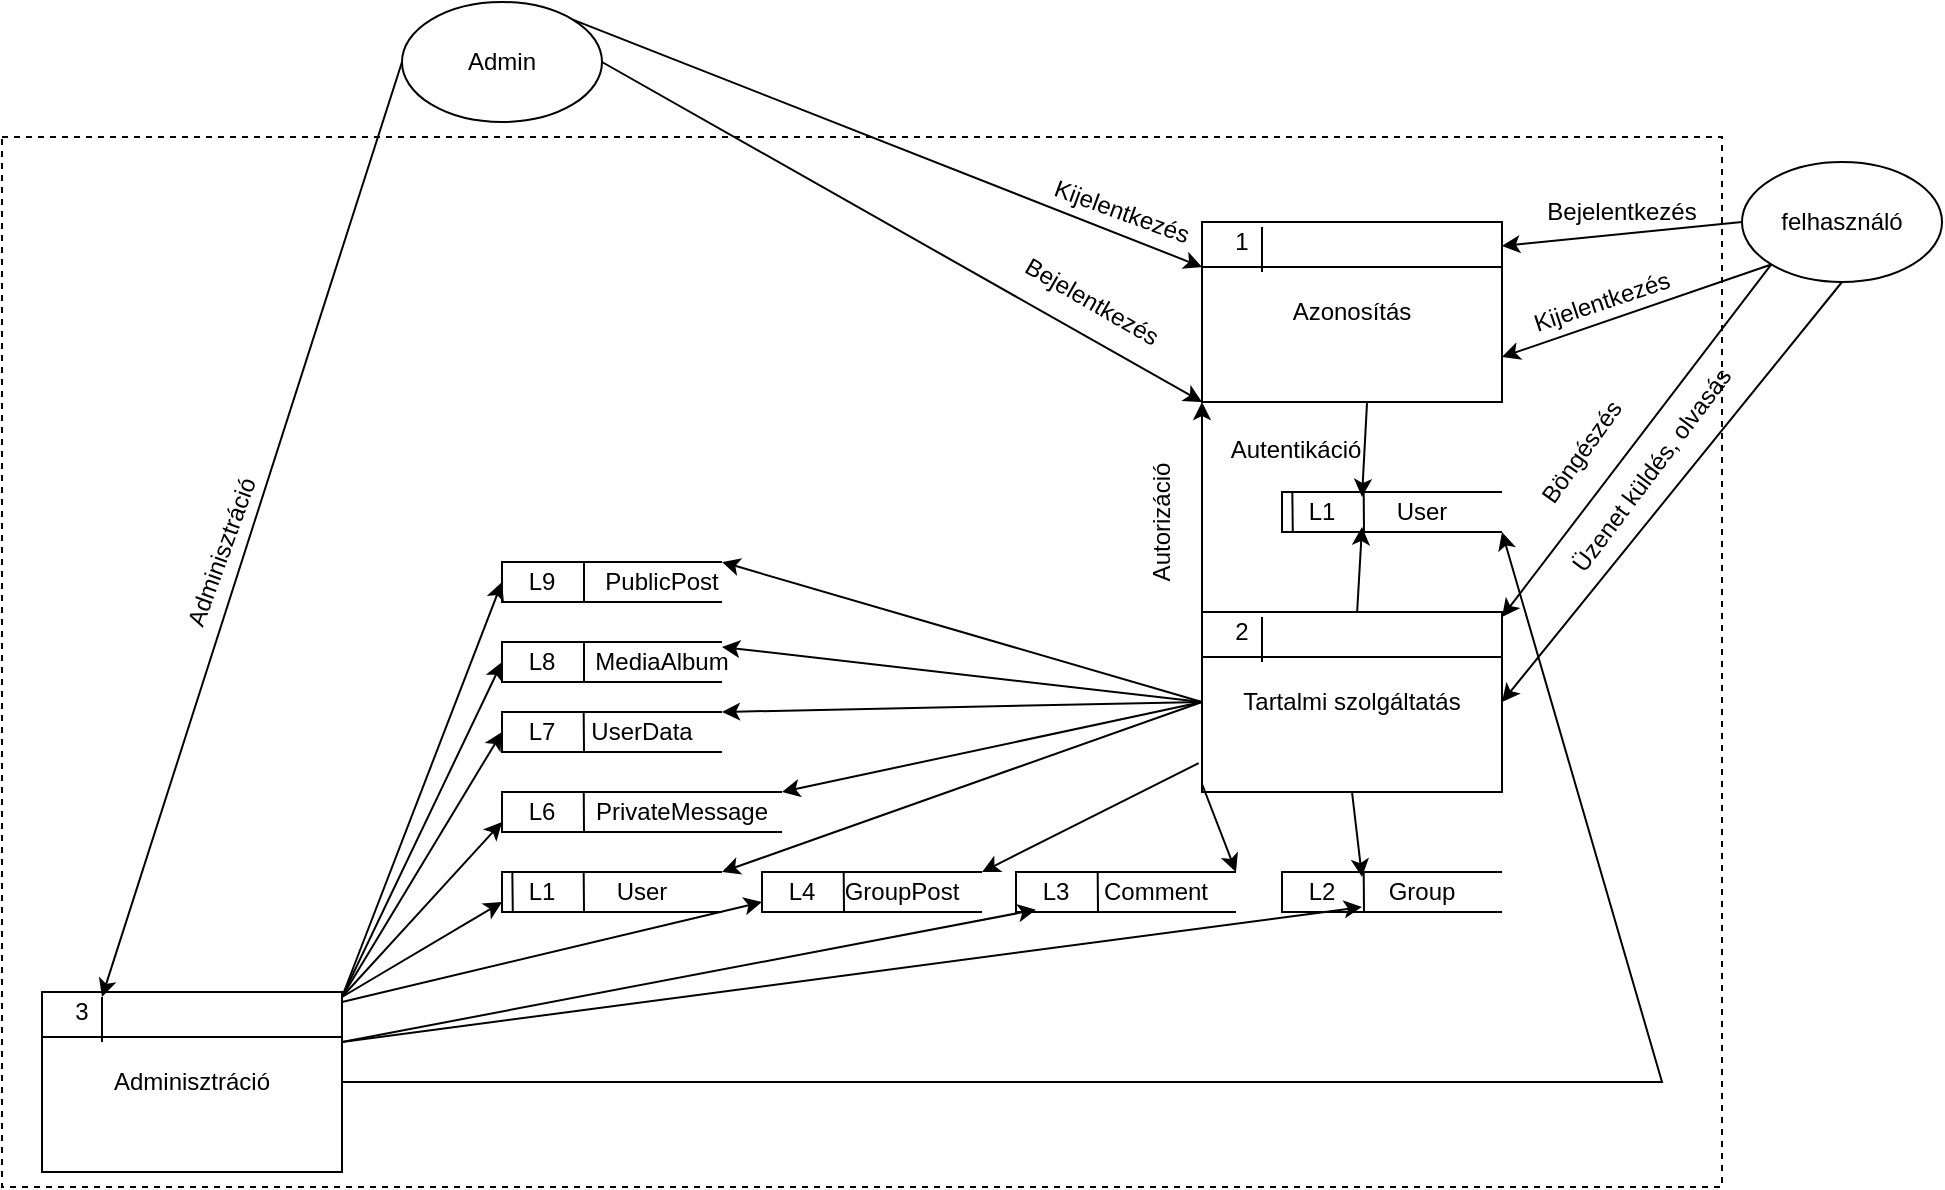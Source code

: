 <mxfile version="15.5.6" type="device"><diagram id="OumQJz7wurb8fJrRtgZR" name="Page-1"><mxGraphModel dx="2272" dy="1929" grid="1" gridSize="10" guides="1" tooltips="1" connect="1" arrows="1" fold="1" page="1" pageScale="1" pageWidth="850" pageHeight="1100" math="0" shadow="0"><root><mxCell id="0"/><mxCell id="1" parent="0"/><mxCell id="NaVqP5DaVPczfi10YDym-96" value="" style="rounded=0;whiteSpace=wrap;html=1;fontSize=12;strokeWidth=1;fillColor=none;dashed=1;" parent="1" vertex="1"><mxGeometry x="-150" y="17.5" width="860" height="525" as="geometry"/></mxCell><mxCell id="NaVqP5DaVPczfi10YDym-1" value="&lt;div&gt;felhasználó&lt;/div&gt;" style="ellipse;whiteSpace=wrap;html=1;" parent="1" vertex="1"><mxGeometry x="720" y="30" width="100" height="60" as="geometry"/></mxCell><mxCell id="NaVqP5DaVPczfi10YDym-6" value="Azonosítás" style="rounded=0;whiteSpace=wrap;html=1;fillColor=default;" parent="1" vertex="1"><mxGeometry x="450" y="60" width="150" height="90" as="geometry"/></mxCell><mxCell id="NaVqP5DaVPczfi10YDym-5" value="1" style="text;html=1;strokeColor=none;fillColor=none;align=center;verticalAlign=middle;whiteSpace=wrap;rounded=0;" parent="1" vertex="1"><mxGeometry x="440" y="55" width="60" height="30" as="geometry"/></mxCell><mxCell id="NaVqP5DaVPczfi10YDym-7" value="" style="endArrow=none;html=1;rounded=0;entryX=1;entryY=0.25;entryDx=0;entryDy=0;exitX=0;exitY=0.25;exitDx=0;exitDy=0;" parent="1" source="NaVqP5DaVPczfi10YDym-6" target="NaVqP5DaVPczfi10YDym-6" edge="1"><mxGeometry width="50" height="50" relative="1" as="geometry"><mxPoint x="310" y="380" as="sourcePoint"/><mxPoint x="360" y="330" as="targetPoint"/></mxGeometry></mxCell><mxCell id="NaVqP5DaVPczfi10YDym-8" value="" style="endArrow=none;html=1;rounded=0;entryX=0;entryY=0.25;entryDx=0;entryDy=0;exitX=0;exitY=1;exitDx=0;exitDy=0;" parent="1" edge="1"><mxGeometry width="50" height="50" relative="1" as="geometry"><mxPoint x="480" y="85" as="sourcePoint"/><mxPoint x="480" y="62.5" as="targetPoint"/></mxGeometry></mxCell><mxCell id="NaVqP5DaVPczfi10YDym-9" value="" style="endArrow=classic;html=1;rounded=0;entryX=1;entryY=0.133;entryDx=0;entryDy=0;entryPerimeter=0;exitX=0;exitY=0.5;exitDx=0;exitDy=0;" parent="1" source="NaVqP5DaVPczfi10YDym-1" target="NaVqP5DaVPczfi10YDym-6" edge="1"><mxGeometry width="50" height="50" relative="1" as="geometry"><mxPoint x="350" y="380" as="sourcePoint"/><mxPoint x="400" y="330" as="targetPoint"/></mxGeometry></mxCell><mxCell id="NaVqP5DaVPczfi10YDym-11" value="Bejelentkezés" style="text;html=1;strokeColor=none;fillColor=none;align=center;verticalAlign=middle;whiteSpace=wrap;rounded=0;" parent="1" vertex="1"><mxGeometry x="630" y="40" width="60" height="30" as="geometry"/></mxCell><mxCell id="NaVqP5DaVPczfi10YDym-12" value="" style="endArrow=classic;html=1;rounded=0;entryX=1;entryY=0.75;entryDx=0;entryDy=0;exitX=0;exitY=1;exitDx=0;exitDy=0;" parent="1" source="NaVqP5DaVPczfi10YDym-1" target="NaVqP5DaVPczfi10YDym-6" edge="1"><mxGeometry width="50" height="50" relative="1" as="geometry"><mxPoint x="350" y="380" as="sourcePoint"/><mxPoint x="400" y="330" as="targetPoint"/></mxGeometry></mxCell><mxCell id="NaVqP5DaVPczfi10YDym-13" value="&lt;div&gt;Kijelentkezés&lt;/div&gt;" style="text;html=1;strokeColor=none;fillColor=none;align=center;verticalAlign=middle;whiteSpace=wrap;rounded=0;rotation=-18.4;" parent="1" vertex="1"><mxGeometry x="620" y="85" width="60" height="30" as="geometry"/></mxCell><mxCell id="NaVqP5DaVPczfi10YDym-21" value="" style="endArrow=classic;html=1;rounded=0;entryX=0;entryY=0.25;entryDx=0;entryDy=0;exitX=0.55;exitY=1.006;exitDx=0;exitDy=0;exitPerimeter=0;" parent="1" source="NaVqP5DaVPczfi10YDym-6" edge="1"><mxGeometry width="50" height="50" relative="1" as="geometry"><mxPoint x="220" y="240" as="sourcePoint"/><mxPoint x="530" y="197.5" as="targetPoint"/></mxGeometry></mxCell><mxCell id="NaVqP5DaVPczfi10YDym-22" value="Tartalmi szolgáltatás" style="rounded=0;whiteSpace=wrap;html=1;fillColor=default;" parent="1" vertex="1"><mxGeometry x="450" y="255" width="150" height="90" as="geometry"/></mxCell><mxCell id="NaVqP5DaVPczfi10YDym-23" value="2" style="text;html=1;strokeColor=none;fillColor=none;align=center;verticalAlign=middle;whiteSpace=wrap;rounded=0;" parent="1" vertex="1"><mxGeometry x="440" y="250" width="60" height="30" as="geometry"/></mxCell><mxCell id="NaVqP5DaVPczfi10YDym-25" value="" style="endArrow=none;html=1;rounded=0;entryX=1;entryY=0.25;entryDx=0;entryDy=0;exitX=0;exitY=0.25;exitDx=0;exitDy=0;" parent="1" source="NaVqP5DaVPczfi10YDym-22" target="NaVqP5DaVPczfi10YDym-22" edge="1"><mxGeometry width="50" height="50" relative="1" as="geometry"><mxPoint x="310" y="575" as="sourcePoint"/><mxPoint x="360" y="525" as="targetPoint"/></mxGeometry></mxCell><mxCell id="NaVqP5DaVPczfi10YDym-26" value="" style="endArrow=none;html=1;rounded=0;entryX=0;entryY=0.25;entryDx=0;entryDy=0;exitX=0;exitY=1;exitDx=0;exitDy=0;" parent="1" edge="1"><mxGeometry width="50" height="50" relative="1" as="geometry"><mxPoint x="480" y="280" as="sourcePoint"/><mxPoint x="480" y="257.5" as="targetPoint"/></mxGeometry></mxCell><mxCell id="NaVqP5DaVPczfi10YDym-35" value="" style="endArrow=classic;html=1;rounded=0;entryX=1;entryY=0.25;entryDx=0;entryDy=0;exitX=0;exitY=1;exitDx=0;exitDy=0;" parent="1" source="NaVqP5DaVPczfi10YDym-1" edge="1"><mxGeometry width="50" height="50" relative="1" as="geometry"><mxPoint x="300" y="260" as="sourcePoint"/><mxPoint x="600" y="257.5" as="targetPoint"/></mxGeometry></mxCell><mxCell id="NaVqP5DaVPczfi10YDym-36" value="Böngészés" style="text;html=1;strokeColor=none;fillColor=none;align=center;verticalAlign=middle;whiteSpace=wrap;rounded=0;rotation=-54.5;" parent="1" vertex="1"><mxGeometry x="610" y="160" width="60" height="30" as="geometry"/></mxCell><mxCell id="NaVqP5DaVPczfi10YDym-37" value="" style="endArrow=classic;html=1;rounded=0;entryX=1;entryY=0.5;entryDx=0;entryDy=0;exitX=0.5;exitY=1;exitDx=0;exitDy=0;" parent="1" source="NaVqP5DaVPczfi10YDym-1" target="NaVqP5DaVPczfi10YDym-22" edge="1"><mxGeometry width="50" height="50" relative="1" as="geometry"><mxPoint x="300" y="260" as="sourcePoint"/><mxPoint x="350" y="210" as="targetPoint"/></mxGeometry></mxCell><mxCell id="NaVqP5DaVPczfi10YDym-38" value="Üzenet küldés, olvasás" style="text;html=1;strokeColor=none;fillColor=none;align=center;verticalAlign=middle;whiteSpace=wrap;rounded=0;rotation=-53.1;" parent="1" vertex="1"><mxGeometry x="600" y="169" width="150" height="30" as="geometry"/></mxCell><mxCell id="NaVqP5DaVPczfi10YDym-39" value="" style="endArrow=classic;html=1;rounded=0;entryX=0;entryY=1;entryDx=0;entryDy=0;exitX=0;exitY=0;exitDx=0;exitDy=0;" parent="1" source="NaVqP5DaVPczfi10YDym-22" target="NaVqP5DaVPczfi10YDym-6" edge="1"><mxGeometry width="50" height="50" relative="1" as="geometry"><mxPoint x="430" y="240" as="sourcePoint"/><mxPoint x="350" y="210" as="targetPoint"/></mxGeometry></mxCell><mxCell id="NaVqP5DaVPczfi10YDym-40" value="Autorizáció" style="text;html=1;strokeColor=none;fillColor=none;align=center;verticalAlign=middle;whiteSpace=wrap;rounded=0;rotation=-90;" parent="1" vertex="1"><mxGeometry x="400" y="195" width="60" height="30" as="geometry"/></mxCell><mxCell id="NaVqP5DaVPczfi10YDym-41" value="" style="strokeWidth=1;html=1;shape=mxgraph.flowchart.annotation_1;align=left;pointerEvents=1;fillColor=#FFFFFF;" parent="1" vertex="1"><mxGeometry x="490" y="385" width="110" height="20" as="geometry"/></mxCell><mxCell id="NaVqP5DaVPczfi10YDym-42" value="" style="endArrow=none;html=1;rounded=0;entryX=0.014;entryY=0.163;entryDx=0;entryDy=0;entryPerimeter=0;" parent="1" target="NaVqP5DaVPczfi10YDym-44" edge="1"><mxGeometry width="50" height="50" relative="1" as="geometry"><mxPoint x="531" y="405" as="sourcePoint"/><mxPoint x="600" y="425" as="targetPoint"/></mxGeometry></mxCell><mxCell id="NaVqP5DaVPczfi10YDym-43" value="L2" style="text;html=1;strokeColor=none;fillColor=none;align=center;verticalAlign=middle;whiteSpace=wrap;rounded=0;" parent="1" vertex="1"><mxGeometry x="480" y="380" width="60" height="30" as="geometry"/></mxCell><mxCell id="NaVqP5DaVPczfi10YDym-44" value="Group" style="text;html=1;strokeColor=none;fillColor=none;align=center;verticalAlign=middle;whiteSpace=wrap;rounded=0;" parent="1" vertex="1"><mxGeometry x="530" y="380" width="60" height="30" as="geometry"/></mxCell><mxCell id="NaVqP5DaVPczfi10YDym-49" value="" style="strokeWidth=1;html=1;shape=mxgraph.flowchart.annotation_1;align=left;pointerEvents=1;fillColor=#FFFFFF;" parent="1" vertex="1"><mxGeometry x="357" y="385" width="110" height="20" as="geometry"/></mxCell><mxCell id="NaVqP5DaVPczfi10YDym-50" value="" style="endArrow=none;html=1;rounded=0;entryX=0.014;entryY=0.163;entryDx=0;entryDy=0;entryPerimeter=0;" parent="1" target="NaVqP5DaVPczfi10YDym-52" edge="1"><mxGeometry width="50" height="50" relative="1" as="geometry"><mxPoint x="398" y="405" as="sourcePoint"/><mxPoint x="467" y="425" as="targetPoint"/></mxGeometry></mxCell><mxCell id="NaVqP5DaVPczfi10YDym-51" value="L3" style="text;html=1;strokeColor=none;fillColor=none;align=center;verticalAlign=middle;whiteSpace=wrap;rounded=0;" parent="1" vertex="1"><mxGeometry x="347" y="380" width="60" height="30" as="geometry"/></mxCell><mxCell id="NaVqP5DaVPczfi10YDym-52" value="&lt;div&gt;Comment&lt;/div&gt;" style="text;html=1;strokeColor=none;fillColor=none;align=center;verticalAlign=middle;whiteSpace=wrap;rounded=0;" parent="1" vertex="1"><mxGeometry x="397" y="380" width="60" height="30" as="geometry"/></mxCell><mxCell id="NaVqP5DaVPczfi10YDym-53" value="" style="strokeWidth=1;html=1;shape=mxgraph.flowchart.annotation_1;align=left;pointerEvents=1;fillColor=#FFFFFF;" parent="1" vertex="1"><mxGeometry x="230" y="385" width="110" height="20" as="geometry"/></mxCell><mxCell id="NaVqP5DaVPczfi10YDym-54" value="" style="endArrow=none;html=1;rounded=0;entryX=0.014;entryY=0.163;entryDx=0;entryDy=0;entryPerimeter=0;" parent="1" target="NaVqP5DaVPczfi10YDym-56" edge="1"><mxGeometry width="50" height="50" relative="1" as="geometry"><mxPoint x="271" y="405" as="sourcePoint"/><mxPoint x="340" y="425" as="targetPoint"/></mxGeometry></mxCell><mxCell id="NaVqP5DaVPczfi10YDym-55" value="L4" style="text;html=1;strokeColor=none;fillColor=none;align=center;verticalAlign=middle;whiteSpace=wrap;rounded=0;" parent="1" vertex="1"><mxGeometry x="220" y="380" width="60" height="30" as="geometry"/></mxCell><mxCell id="NaVqP5DaVPczfi10YDym-56" value="GroupPost" style="text;html=1;strokeColor=none;fillColor=none;align=center;verticalAlign=middle;whiteSpace=wrap;rounded=0;" parent="1" vertex="1"><mxGeometry x="270" y="380" width="60" height="30" as="geometry"/></mxCell><mxCell id="NaVqP5DaVPczfi10YDym-62" value="" style="strokeWidth=1;html=1;shape=mxgraph.flowchart.annotation_1;align=left;pointerEvents=1;fillColor=#FFFFFF;" parent="1" vertex="1"><mxGeometry x="100" y="385" width="110" height="20" as="geometry"/></mxCell><mxCell id="NaVqP5DaVPczfi10YDym-63" value="" style="endArrow=none;html=1;rounded=0;entryX=0.014;entryY=0.163;entryDx=0;entryDy=0;entryPerimeter=0;" parent="1" target="NaVqP5DaVPczfi10YDym-65" edge="1"><mxGeometry width="50" height="50" relative="1" as="geometry"><mxPoint x="141" y="405" as="sourcePoint"/><mxPoint x="210" y="425" as="targetPoint"/></mxGeometry></mxCell><mxCell id="NaVqP5DaVPczfi10YDym-64" value="L1" style="text;html=1;strokeColor=none;fillColor=none;align=center;verticalAlign=middle;whiteSpace=wrap;rounded=0;" parent="1" vertex="1"><mxGeometry x="90" y="380" width="60" height="30" as="geometry"/></mxCell><mxCell id="NaVqP5DaVPczfi10YDym-65" value="User" style="text;html=1;strokeColor=none;fillColor=none;align=center;verticalAlign=middle;whiteSpace=wrap;rounded=0;" parent="1" vertex="1"><mxGeometry x="140" y="380" width="60" height="30" as="geometry"/></mxCell><mxCell id="NaVqP5DaVPczfi10YDym-68" value="" style="strokeWidth=1;html=1;shape=mxgraph.flowchart.annotation_1;align=left;pointerEvents=1;fillColor=#FFFFFF;" parent="1" vertex="1"><mxGeometry x="100" y="345" width="140" height="20" as="geometry"/></mxCell><mxCell id="NaVqP5DaVPczfi10YDym-69" value="" style="endArrow=none;html=1;rounded=0;entryX=0.292;entryY=-0.017;entryDx=0;entryDy=0;entryPerimeter=0;" parent="1" target="NaVqP5DaVPczfi10YDym-68" edge="1"><mxGeometry width="50" height="50" relative="1" as="geometry"><mxPoint x="141" y="365.0" as="sourcePoint"/><mxPoint x="141" y="350" as="targetPoint"/></mxGeometry></mxCell><mxCell id="NaVqP5DaVPczfi10YDym-70" value="L6" style="text;html=1;strokeColor=none;fillColor=none;align=center;verticalAlign=middle;whiteSpace=wrap;rounded=0;" parent="1" vertex="1"><mxGeometry x="90" y="340" width="60" height="30" as="geometry"/></mxCell><mxCell id="NaVqP5DaVPczfi10YDym-71" value="PrivateMessage" style="text;html=1;strokeColor=none;fillColor=none;align=center;verticalAlign=middle;whiteSpace=wrap;rounded=0;" parent="1" vertex="1"><mxGeometry x="160" y="340" width="60" height="30" as="geometry"/></mxCell><mxCell id="NaVqP5DaVPczfi10YDym-72" value="" style="strokeWidth=1;html=1;shape=mxgraph.flowchart.annotation_1;align=left;pointerEvents=1;fillColor=#FFFFFF;" parent="1" vertex="1"><mxGeometry x="100" y="305" width="110" height="20" as="geometry"/></mxCell><mxCell id="NaVqP5DaVPczfi10YDym-73" value="" style="endArrow=none;html=1;rounded=0;entryX=0.014;entryY=0.163;entryDx=0;entryDy=0;entryPerimeter=0;" parent="1" target="NaVqP5DaVPczfi10YDym-75" edge="1"><mxGeometry width="50" height="50" relative="1" as="geometry"><mxPoint x="141" y="325.0" as="sourcePoint"/><mxPoint x="210" y="345" as="targetPoint"/></mxGeometry></mxCell><mxCell id="NaVqP5DaVPczfi10YDym-74" value="L7" style="text;html=1;strokeColor=none;fillColor=none;align=center;verticalAlign=middle;whiteSpace=wrap;rounded=0;" parent="1" vertex="1"><mxGeometry x="90" y="300" width="60" height="30" as="geometry"/></mxCell><mxCell id="NaVqP5DaVPczfi10YDym-75" value="UserData" style="text;html=1;strokeColor=none;fillColor=none;align=center;verticalAlign=middle;whiteSpace=wrap;rounded=0;" parent="1" vertex="1"><mxGeometry x="140" y="300" width="60" height="30" as="geometry"/></mxCell><mxCell id="NaVqP5DaVPczfi10YDym-78" value="" style="strokeWidth=1;html=1;shape=mxgraph.flowchart.annotation_1;align=left;pointerEvents=1;fillColor=#FFFFFF;" parent="1" vertex="1"><mxGeometry x="100" y="270" width="110" height="20" as="geometry"/></mxCell><mxCell id="NaVqP5DaVPczfi10YDym-79" value="" style="endArrow=none;html=1;rounded=0;" parent="1" edge="1"><mxGeometry width="50" height="50" relative="1" as="geometry"><mxPoint x="141" y="290.0" as="sourcePoint"/><mxPoint x="141" y="270" as="targetPoint"/></mxGeometry></mxCell><mxCell id="NaVqP5DaVPczfi10YDym-80" value="L8" style="text;html=1;strokeColor=none;fillColor=none;align=center;verticalAlign=middle;whiteSpace=wrap;rounded=0;" parent="1" vertex="1"><mxGeometry x="90" y="265" width="60" height="30" as="geometry"/></mxCell><mxCell id="NaVqP5DaVPczfi10YDym-81" value="MediaAlbum" style="text;html=1;strokeColor=none;fillColor=none;align=center;verticalAlign=middle;whiteSpace=wrap;rounded=0;" parent="1" vertex="1"><mxGeometry x="150" y="265" width="60" height="30" as="geometry"/></mxCell><mxCell id="NaVqP5DaVPczfi10YDym-82" value="" style="strokeWidth=1;html=1;shape=mxgraph.flowchart.annotation_1;align=left;pointerEvents=1;fillColor=#FFFFFF;" parent="1" vertex="1"><mxGeometry x="100" y="230" width="110" height="20" as="geometry"/></mxCell><mxCell id="NaVqP5DaVPczfi10YDym-83" value="" style="endArrow=none;html=1;rounded=0;" parent="1" edge="1"><mxGeometry width="50" height="50" relative="1" as="geometry"><mxPoint x="141" y="250.0" as="sourcePoint"/><mxPoint x="141" y="230" as="targetPoint"/></mxGeometry></mxCell><mxCell id="NaVqP5DaVPczfi10YDym-84" value="L9" style="text;html=1;strokeColor=none;fillColor=none;align=center;verticalAlign=middle;whiteSpace=wrap;rounded=0;" parent="1" vertex="1"><mxGeometry x="90" y="225" width="60" height="30" as="geometry"/></mxCell><mxCell id="NaVqP5DaVPczfi10YDym-85" value="PublicPost" style="text;html=1;strokeColor=none;fillColor=none;align=center;verticalAlign=middle;whiteSpace=wrap;rounded=0;" parent="1" vertex="1"><mxGeometry x="150" y="225" width="60" height="30" as="geometry"/></mxCell><mxCell id="NaVqP5DaVPczfi10YDym-86" value="Autentikáció" style="text;html=1;strokeColor=none;fillColor=none;align=center;verticalAlign=middle;whiteSpace=wrap;rounded=0;rotation=0;fontSize=12;" parent="1" vertex="1"><mxGeometry x="467" y="159" width="60" height="30" as="geometry"/></mxCell><mxCell id="NaVqP5DaVPczfi10YDym-87" value="" style="endArrow=classic;html=1;rounded=0;fontSize=12;exitX=0;exitY=0.5;exitDx=0;exitDy=0;" parent="1" source="NaVqP5DaVPczfi10YDym-22" edge="1"><mxGeometry width="50" height="50" relative="1" as="geometry"><mxPoint x="340" y="275" as="sourcePoint"/><mxPoint x="210" y="230" as="targetPoint"/></mxGeometry></mxCell><mxCell id="NaVqP5DaVPczfi10YDym-88" value="" style="endArrow=classic;html=1;rounded=0;fontSize=12;entryX=1;entryY=0.25;entryDx=0;entryDy=0;" parent="1" target="NaVqP5DaVPczfi10YDym-81" edge="1"><mxGeometry width="50" height="50" relative="1" as="geometry"><mxPoint x="450" y="300" as="sourcePoint"/><mxPoint x="220" y="200" as="targetPoint"/></mxGeometry></mxCell><mxCell id="NaVqP5DaVPczfi10YDym-89" value="" style="endArrow=classic;html=1;rounded=0;fontSize=12;entryX=1;entryY=0;entryDx=0;entryDy=0;entryPerimeter=0;exitX=0;exitY=0.5;exitDx=0;exitDy=0;" parent="1" source="NaVqP5DaVPczfi10YDym-22" target="NaVqP5DaVPczfi10YDym-72" edge="1"><mxGeometry width="50" height="50" relative="1" as="geometry"><mxPoint x="460" y="310.0" as="sourcePoint"/><mxPoint x="220.0" y="235" as="targetPoint"/></mxGeometry></mxCell><mxCell id="NaVqP5DaVPczfi10YDym-90" value="" style="endArrow=classic;html=1;rounded=0;fontSize=12;entryX=1;entryY=0;entryDx=0;entryDy=0;entryPerimeter=0;exitX=0;exitY=0.5;exitDx=0;exitDy=0;" parent="1" source="NaVqP5DaVPczfi10YDym-22" target="NaVqP5DaVPczfi10YDym-68" edge="1"><mxGeometry width="50" height="50" relative="1" as="geometry"><mxPoint x="460" y="310.0" as="sourcePoint"/><mxPoint x="220" y="275.0" as="targetPoint"/></mxGeometry></mxCell><mxCell id="NaVqP5DaVPczfi10YDym-91" value="" style="endArrow=classic;html=1;rounded=0;fontSize=12;entryX=1;entryY=0;entryDx=0;entryDy=0;entryPerimeter=0;exitX=0;exitY=0.5;exitDx=0;exitDy=0;" parent="1" source="NaVqP5DaVPczfi10YDym-22" target="NaVqP5DaVPczfi10YDym-62" edge="1"><mxGeometry width="50" height="50" relative="1" as="geometry"><mxPoint x="460" y="310.0" as="sourcePoint"/><mxPoint x="280" y="315.0" as="targetPoint"/></mxGeometry></mxCell><mxCell id="NaVqP5DaVPczfi10YDym-92" value="" style="endArrow=classic;html=1;rounded=0;fontSize=12;entryX=1;entryY=0;entryDx=0;entryDy=0;entryPerimeter=0;exitX=-0.011;exitY=0.839;exitDx=0;exitDy=0;exitPerimeter=0;" parent="1" source="NaVqP5DaVPczfi10YDym-22" target="NaVqP5DaVPczfi10YDym-53" edge="1"><mxGeometry width="50" height="50" relative="1" as="geometry"><mxPoint x="460" y="310.0" as="sourcePoint"/><mxPoint x="220" y="355.0" as="targetPoint"/></mxGeometry></mxCell><mxCell id="NaVqP5DaVPczfi10YDym-93" value="" style="endArrow=classic;html=1;rounded=0;fontSize=12;entryX=1;entryY=0;entryDx=0;entryDy=0;entryPerimeter=0;" parent="1" target="NaVqP5DaVPczfi10YDym-49" edge="1"><mxGeometry width="50" height="50" relative="1" as="geometry"><mxPoint x="450" y="341" as="sourcePoint"/><mxPoint x="230" y="395" as="targetPoint"/></mxGeometry></mxCell><mxCell id="NaVqP5DaVPczfi10YDym-95" value="" style="endArrow=classic;html=1;rounded=0;fontSize=12;entryX=0;entryY=0.25;entryDx=0;entryDy=0;exitX=0.5;exitY=1;exitDx=0;exitDy=0;" parent="1" source="NaVqP5DaVPczfi10YDym-22" target="NaVqP5DaVPczfi10YDym-44" edge="1"><mxGeometry width="50" height="50" relative="1" as="geometry"><mxPoint x="460" y="355.0" as="sourcePoint"/><mxPoint x="410" y="397.5" as="targetPoint"/></mxGeometry></mxCell><mxCell id="NaVqP5DaVPczfi10YDym-97" value="Admin" style="ellipse;whiteSpace=wrap;html=1;" parent="1" vertex="1"><mxGeometry x="50" y="-50" width="100" height="60" as="geometry"/></mxCell><mxCell id="NaVqP5DaVPczfi10YDym-99" value="" style="endArrow=classic;html=1;rounded=0;fontSize=12;entryX=0;entryY=1;entryDx=0;entryDy=0;exitX=1;exitY=0.5;exitDx=0;exitDy=0;" parent="1" source="NaVqP5DaVPczfi10YDym-97" target="NaVqP5DaVPczfi10YDym-6" edge="1"><mxGeometry width="50" height="50" relative="1" as="geometry"><mxPoint x="195.355" y="146.213" as="sourcePoint"/><mxPoint x="460" y="287.5" as="targetPoint"/></mxGeometry></mxCell><mxCell id="NaVqP5DaVPczfi10YDym-100" value="Bejelentkezés" style="text;html=1;strokeColor=none;fillColor=none;align=center;verticalAlign=middle;whiteSpace=wrap;rounded=0;rotation=30;" parent="1" vertex="1"><mxGeometry x="365" y="85" width="60" height="30" as="geometry"/></mxCell><mxCell id="NaVqP5DaVPczfi10YDym-101" value="" style="endArrow=classic;html=1;rounded=0;fontSize=12;entryX=0;entryY=0.25;entryDx=0;entryDy=0;exitX=1;exitY=0;exitDx=0;exitDy=0;" parent="1" source="NaVqP5DaVPczfi10YDym-97" target="NaVqP5DaVPczfi10YDym-6" edge="1"><mxGeometry width="50" height="50" relative="1" as="geometry"><mxPoint x="210" y="125" as="sourcePoint"/><mxPoint x="460" y="160" as="targetPoint"/></mxGeometry></mxCell><mxCell id="NaVqP5DaVPczfi10YDym-102" value="&lt;div&gt;Kijelentkezés&lt;/div&gt;" style="text;html=1;strokeColor=none;fillColor=none;align=center;verticalAlign=middle;whiteSpace=wrap;rounded=0;rotation=20;" parent="1" vertex="1"><mxGeometry x="380" y="40" width="60" height="30" as="geometry"/></mxCell><mxCell id="NaVqP5DaVPczfi10YDym-104" value="Adminisztráció" style="rounded=0;whiteSpace=wrap;html=1;fillColor=default;" parent="1" vertex="1"><mxGeometry x="-130" y="445" width="150" height="90" as="geometry"/></mxCell><mxCell id="NaVqP5DaVPczfi10YDym-105" value="3" style="text;html=1;strokeColor=none;fillColor=none;align=center;verticalAlign=middle;whiteSpace=wrap;rounded=0;" parent="1" vertex="1"><mxGeometry x="-140" y="440" width="60" height="30" as="geometry"/></mxCell><mxCell id="NaVqP5DaVPczfi10YDym-107" value="" style="endArrow=none;html=1;rounded=0;entryX=1;entryY=0.25;entryDx=0;entryDy=0;exitX=0;exitY=0.25;exitDx=0;exitDy=0;" parent="1" source="NaVqP5DaVPczfi10YDym-104" target="NaVqP5DaVPczfi10YDym-104" edge="1"><mxGeometry width="50" height="50" relative="1" as="geometry"><mxPoint x="-270" y="765" as="sourcePoint"/><mxPoint x="-220" y="715" as="targetPoint"/></mxGeometry></mxCell><mxCell id="NaVqP5DaVPczfi10YDym-108" value="" style="endArrow=none;html=1;rounded=0;entryX=0;entryY=0.25;entryDx=0;entryDy=0;exitX=0;exitY=1;exitDx=0;exitDy=0;" parent="1" edge="1"><mxGeometry width="50" height="50" relative="1" as="geometry"><mxPoint x="-100" y="470" as="sourcePoint"/><mxPoint x="-100" y="447.5" as="targetPoint"/></mxGeometry></mxCell><mxCell id="NaVqP5DaVPczfi10YDym-109" value="" style="endArrow=classic;html=1;rounded=0;fontSize=12;entryX=0;entryY=0.25;entryDx=0;entryDy=0;exitX=0;exitY=0.5;exitDx=0;exitDy=0;" parent="1" source="NaVqP5DaVPczfi10YDym-97" edge="1"><mxGeometry width="50" height="50" relative="1" as="geometry"><mxPoint x="390" y="310" as="sourcePoint"/><mxPoint x="-100" y="447.5" as="targetPoint"/></mxGeometry></mxCell><mxCell id="NaVqP5DaVPczfi10YDym-110" value="Adminisztráció" style="text;html=1;strokeColor=none;fillColor=none;align=center;verticalAlign=middle;whiteSpace=wrap;rounded=0;dashed=1;fontSize=12;rotation=-70;" parent="1" vertex="1"><mxGeometry x="-70" y="210" width="60" height="30" as="geometry"/></mxCell><mxCell id="NaVqP5DaVPczfi10YDym-111" value="" style="endArrow=classic;html=1;rounded=0;fontSize=12;exitX=1;exitY=0.25;exitDx=0;exitDy=0;" parent="1" edge="1"><mxGeometry width="50" height="50" relative="1" as="geometry"><mxPoint x="20" y="447.5" as="sourcePoint"/><mxPoint x="100" y="240" as="targetPoint"/></mxGeometry></mxCell><mxCell id="NaVqP5DaVPczfi10YDym-112" value="" style="endArrow=classic;html=1;rounded=0;fontSize=12;exitX=1;exitY=0.25;exitDx=0;exitDy=0;entryX=0.167;entryY=0.5;entryDx=0;entryDy=0;entryPerimeter=0;" parent="1" target="NaVqP5DaVPczfi10YDym-80" edge="1"><mxGeometry width="50" height="50" relative="1" as="geometry"><mxPoint x="20" y="447.5" as="sourcePoint"/><mxPoint x="100" y="250" as="targetPoint"/></mxGeometry></mxCell><mxCell id="NaVqP5DaVPczfi10YDym-113" value="" style="endArrow=classic;html=1;rounded=0;fontSize=12;exitX=1;exitY=0.25;exitDx=0;exitDy=0;entryX=0.167;entryY=0.5;entryDx=0;entryDy=0;entryPerimeter=0;" parent="1" target="NaVqP5DaVPczfi10YDym-74" edge="1"><mxGeometry width="50" height="50" relative="1" as="geometry"><mxPoint x="20" y="447.5" as="sourcePoint"/><mxPoint x="100" y="280" as="targetPoint"/></mxGeometry></mxCell><mxCell id="NaVqP5DaVPczfi10YDym-114" value="" style="endArrow=classic;html=1;rounded=0;fontSize=12;exitX=1;exitY=0.25;exitDx=0;exitDy=0;entryX=0.167;entryY=0.667;entryDx=0;entryDy=0;entryPerimeter=0;" parent="1" target="NaVqP5DaVPczfi10YDym-70" edge="1"><mxGeometry width="50" height="50" relative="1" as="geometry"><mxPoint x="20" y="447.5" as="sourcePoint"/><mxPoint x="100" y="320" as="targetPoint"/></mxGeometry></mxCell><mxCell id="NaVqP5DaVPczfi10YDym-115" value="" style="endArrow=classic;html=1;rounded=0;fontSize=12;exitX=1;exitY=0.25;exitDx=0;exitDy=0;entryX=0.167;entryY=0.667;entryDx=0;entryDy=0;entryPerimeter=0;" parent="1" target="NaVqP5DaVPczfi10YDym-64" edge="1"><mxGeometry width="50" height="50" relative="1" as="geometry"><mxPoint x="20" y="447.5" as="sourcePoint"/><mxPoint x="110" y="330.0" as="targetPoint"/></mxGeometry></mxCell><mxCell id="NaVqP5DaVPczfi10YDym-116" value="" style="endArrow=classic;html=1;rounded=0;fontSize=12;entryX=0.167;entryY=0.667;entryDx=0;entryDy=0;entryPerimeter=0;" parent="1" target="NaVqP5DaVPczfi10YDym-55" edge="1"><mxGeometry width="50" height="50" relative="1" as="geometry"><mxPoint x="20" y="450" as="sourcePoint"/><mxPoint x="110.02" y="370.01" as="targetPoint"/></mxGeometry></mxCell><mxCell id="NaVqP5DaVPczfi10YDym-117" value="" style="endArrow=classic;html=1;rounded=0;fontSize=12;entryX=0.333;entryY=0.795;entryDx=0;entryDy=0;entryPerimeter=0;exitX=1;exitY=1;exitDx=0;exitDy=0;" parent="1" target="NaVqP5DaVPczfi10YDym-51" edge="1"><mxGeometry width="50" height="50" relative="1" as="geometry"><mxPoint x="20" y="470" as="sourcePoint"/><mxPoint x="110.02" y="410.01" as="targetPoint"/></mxGeometry></mxCell><mxCell id="NaVqP5DaVPczfi10YDym-119" value="" style="endArrow=classic;html=1;rounded=0;fontSize=12;entryX=0;entryY=0.75;entryDx=0;entryDy=0;" parent="1" target="NaVqP5DaVPczfi10YDym-44" edge="1"><mxGeometry width="50" height="50" relative="1" as="geometry"><mxPoint x="20" y="470" as="sourcePoint"/><mxPoint x="370.02" y="410.01" as="targetPoint"/></mxGeometry></mxCell><mxCell id="NaVqP5DaVPczfi10YDym-120" value="" style="endArrow=classic;html=1;rounded=0;fontSize=12;exitX=1;exitY=0.5;exitDx=0;exitDy=0;entryX=1;entryY=1;entryDx=0;entryDy=0;entryPerimeter=0;" parent="1" source="NaVqP5DaVPczfi10YDym-104" edge="1"><mxGeometry width="50" height="50" relative="1" as="geometry"><mxPoint x="305" y="520" as="sourcePoint"/><mxPoint x="600" y="215" as="targetPoint"/><Array as="points"><mxPoint x="680" y="490"/></Array></mxGeometry></mxCell><mxCell id="YIRGSpNDDkJSsLLAYCxd-6" value="" style="endArrow=classic;html=1;rounded=0;entryX=0;entryY=0.75;entryDx=0;entryDy=0;" parent="1" source="NaVqP5DaVPczfi10YDym-22" edge="1"><mxGeometry width="50" height="50" relative="1" as="geometry"><mxPoint x="530" y="240" as="sourcePoint"/><mxPoint x="530" y="212.5" as="targetPoint"/></mxGeometry></mxCell><mxCell id="YIRGSpNDDkJSsLLAYCxd-9" value="" style="endArrow=none;html=1;rounded=0;entryX=0.047;entryY=0.01;entryDx=0;entryDy=0;entryPerimeter=0;exitX=0.049;exitY=0.992;exitDx=0;exitDy=0;exitPerimeter=0;" parent="1" source="NaVqP5DaVPczfi10YDym-62" target="NaVqP5DaVPczfi10YDym-62" edge="1"><mxGeometry width="50" height="50" relative="1" as="geometry"><mxPoint x="200" y="400" as="sourcePoint"/><mxPoint x="150" y="400" as="targetPoint"/></mxGeometry></mxCell><mxCell id="YIRGSpNDDkJSsLLAYCxd-10" value="" style="strokeWidth=1;html=1;shape=mxgraph.flowchart.annotation_1;align=left;pointerEvents=1;fillColor=#FFFFFF;" parent="1" vertex="1"><mxGeometry x="490" y="195" width="110" height="20" as="geometry"/></mxCell><mxCell id="YIRGSpNDDkJSsLLAYCxd-11" value="" style="endArrow=none;html=1;rounded=0;entryX=0.014;entryY=0.163;entryDx=0;entryDy=0;entryPerimeter=0;" parent="1" target="YIRGSpNDDkJSsLLAYCxd-13" edge="1"><mxGeometry width="50" height="50" relative="1" as="geometry"><mxPoint x="531" y="215" as="sourcePoint"/><mxPoint x="600" y="235" as="targetPoint"/></mxGeometry></mxCell><mxCell id="YIRGSpNDDkJSsLLAYCxd-12" value="L1" style="text;html=1;strokeColor=none;fillColor=none;align=center;verticalAlign=middle;whiteSpace=wrap;rounded=0;" parent="1" vertex="1"><mxGeometry x="480" y="190" width="60" height="30" as="geometry"/></mxCell><mxCell id="YIRGSpNDDkJSsLLAYCxd-13" value="User" style="text;html=1;strokeColor=none;fillColor=none;align=center;verticalAlign=middle;whiteSpace=wrap;rounded=0;" parent="1" vertex="1"><mxGeometry x="530" y="190" width="60" height="30" as="geometry"/></mxCell><mxCell id="YIRGSpNDDkJSsLLAYCxd-14" value="" style="endArrow=none;html=1;rounded=0;entryX=0.047;entryY=0.01;entryDx=0;entryDy=0;entryPerimeter=0;exitX=0.049;exitY=0.992;exitDx=0;exitDy=0;exitPerimeter=0;" parent="1" source="YIRGSpNDDkJSsLLAYCxd-10" target="YIRGSpNDDkJSsLLAYCxd-10" edge="1"><mxGeometry width="50" height="50" relative="1" as="geometry"><mxPoint x="590" y="210" as="sourcePoint"/><mxPoint x="540" y="210" as="targetPoint"/></mxGeometry></mxCell></root></mxGraphModel></diagram></mxfile>